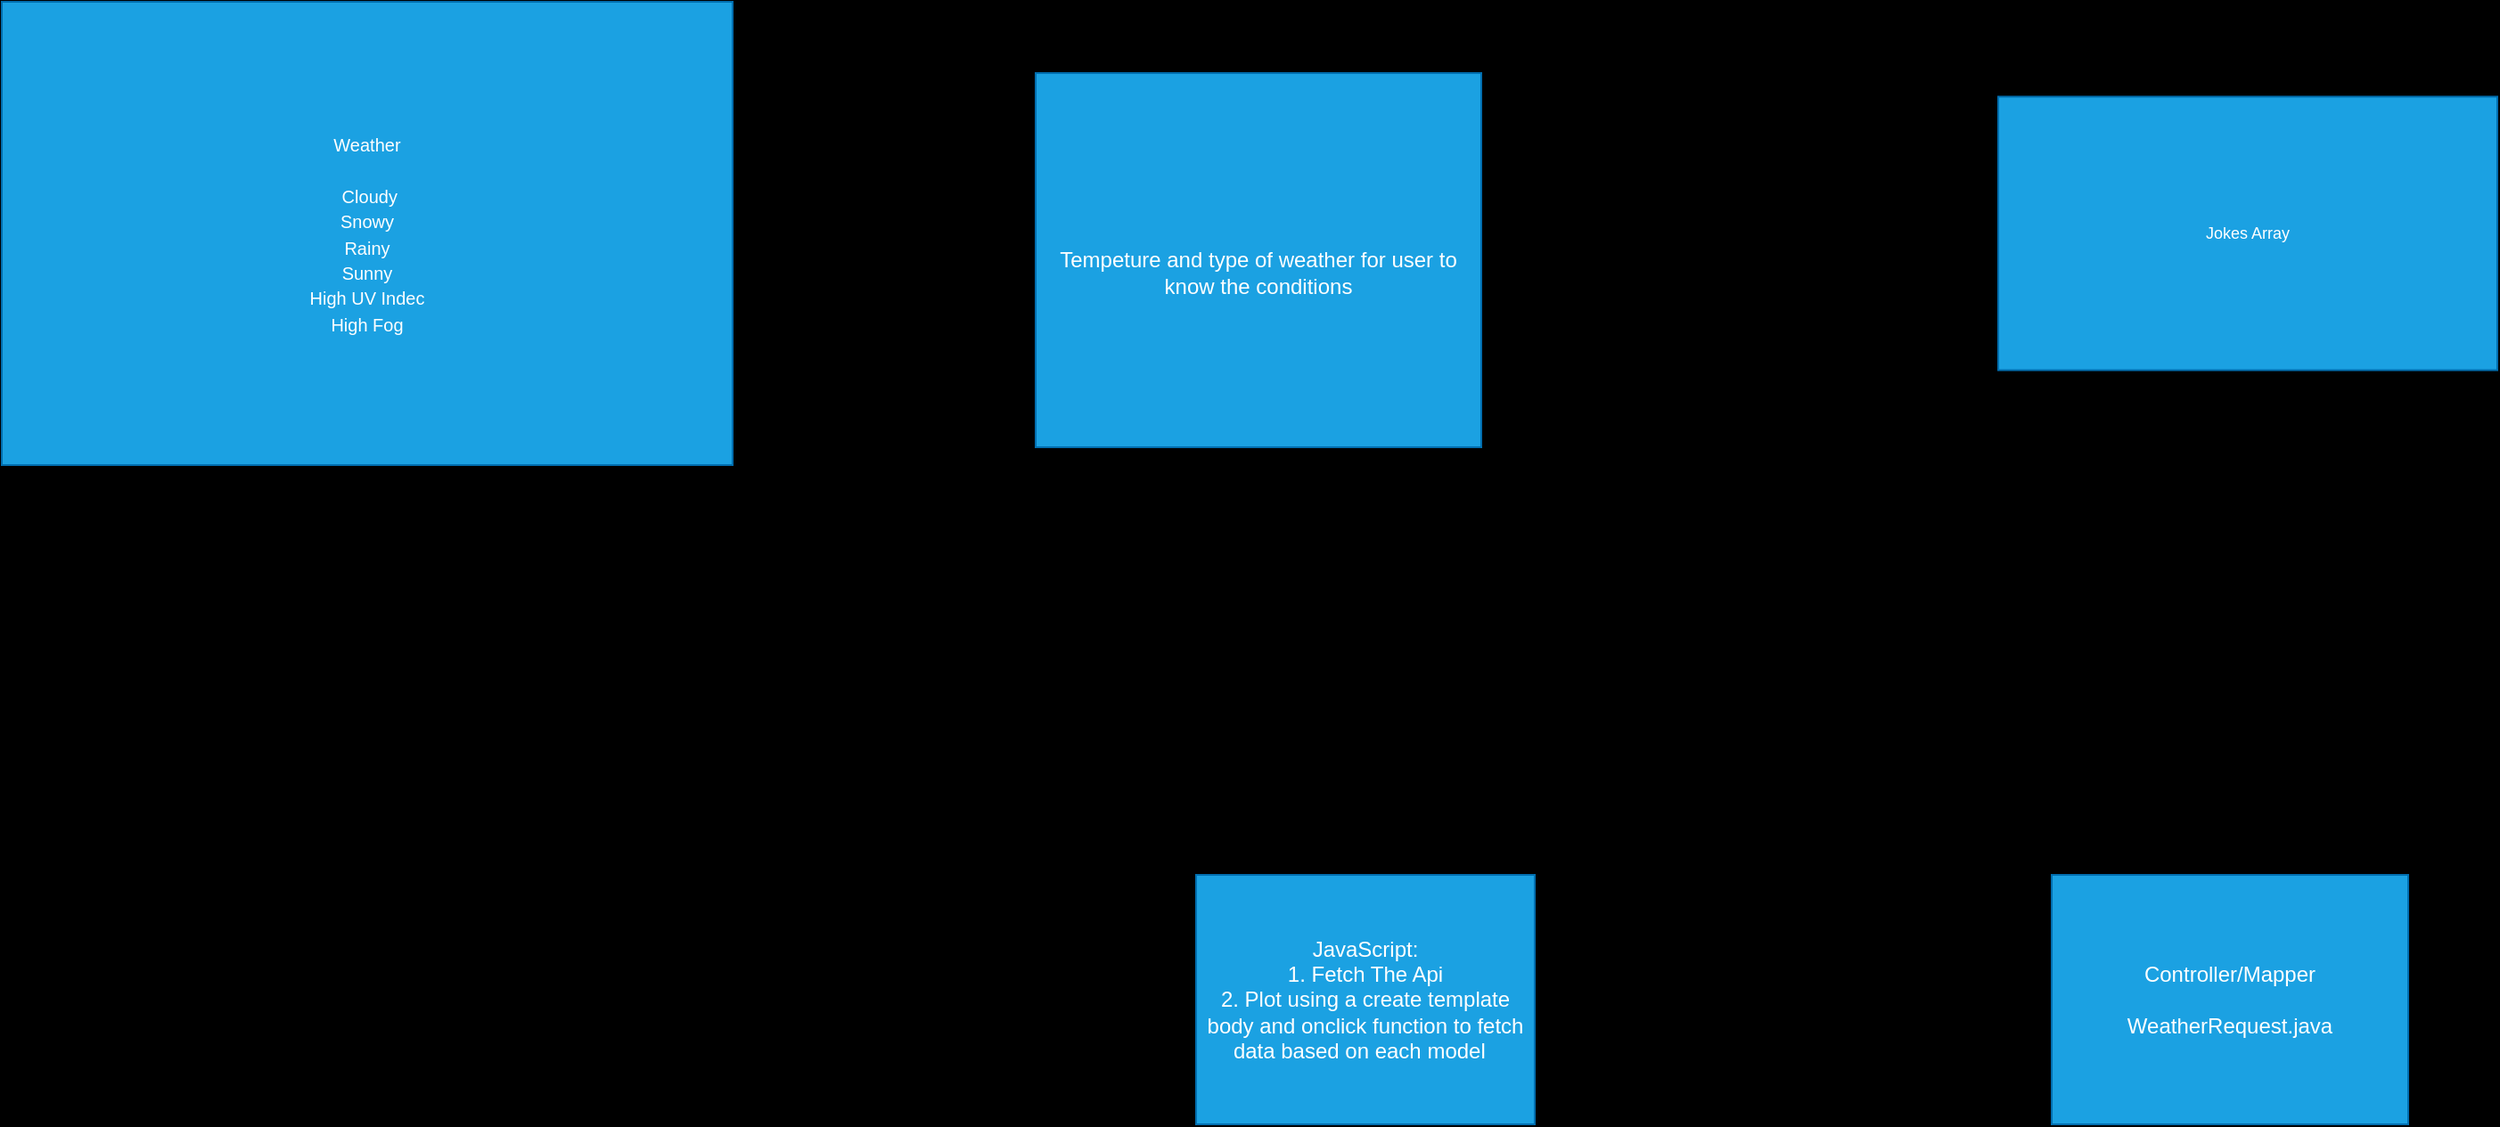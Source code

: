 <mxfile>
    <diagram id="S22Hv3pzq5iM8Lb1_hDw" name="Page-1">
        <mxGraphModel dx="1956" dy="1624" grid="1" gridSize="10" guides="1" tooltips="1" connect="1" arrows="1" fold="1" page="1" pageScale="1" pageWidth="850" pageHeight="1100" background="#000000" math="0" shadow="0">
            <root>
                <mxCell id="0"/>
                <mxCell id="1" parent="0"/>
                <mxCell id="9" style="edgeStyle=none;html=1;exitX=1;exitY=0.5;exitDx=0;exitDy=0;fontSize=9;" parent="1" source="2" target="10" edge="1">
                    <mxGeometry relative="1" as="geometry">
                        <mxPoint x="140" y="-90" as="targetPoint"/>
                    </mxGeometry>
                </mxCell>
                <mxCell id="2" value="&lt;span style=&quot;font-size: 10px;&quot;&gt;Weather&lt;br&gt;&lt;br&gt;&amp;nbsp;Cloudy&lt;br&gt;Snowy&lt;br&gt;Rainy&lt;br&gt;Sunny&lt;br&gt;High UV Indec&lt;br&gt;High Fog&lt;br&gt;&lt;/span&gt;" style="whiteSpace=wrap;html=1;fillColor=#1ba1e2;fontColor=#ffffff;strokeColor=#006EAF;" parent="1" vertex="1">
                    <mxGeometry x="-710" y="-840" width="410" height="260" as="geometry"/>
                </mxCell>
                <mxCell id="8" value="&lt;br style=&quot;border-color: rgb(0, 0, 0); color: rgb(255, 255, 255); font-family: Helvetica; font-size: 12px; font-style: normal; font-variant-ligatures: normal; font-variant-caps: normal; font-weight: 400; letter-spacing: normal; orphans: 2; text-align: center; text-indent: 0px; text-transform: none; widows: 2; word-spacing: 0px; -webkit-text-stroke-width: 0px; background-color: rgb(42, 37, 47); text-decoration-thickness: initial; text-decoration-style: initial; text-decoration-color: initial;&quot;&gt;Tempeture and type of weather for user to know the conditions" style="whiteSpace=wrap;html=1;fillColor=#1ba1e2;fontColor=#ffffff;strokeColor=#006EAF;" parent="1" vertex="1">
                    <mxGeometry x="-130" y="-800" width="250" height="210" as="geometry"/>
                </mxCell>
                <mxCell id="11" style="edgeStyle=none;html=1;fontSize=9;" parent="1" source="10" target="12" edge="1">
                    <mxGeometry relative="1" as="geometry">
                        <mxPoint x="600" y="60" as="targetPoint"/>
                        <Array as="points">
                            <mxPoint x="550" y="-350"/>
                        </Array>
                    </mxGeometry>
                </mxCell>
                <mxCell id="10" value="Jokes Array" style="whiteSpace=wrap;html=1;fillColor=#1ba1e2;fontColor=#ffffff;strokeColor=#006EAF;fontSize=9;" parent="1" vertex="1">
                    <mxGeometry x="410" y="-786.75" width="280" height="153.5" as="geometry"/>
                </mxCell>
                <mxCell id="14" style="edgeStyle=none;html=1;" parent="1" source="12" edge="1">
                    <mxGeometry relative="1" as="geometry">
                        <mxPoint x="190" y="-280.0" as="targetPoint"/>
                    </mxGeometry>
                </mxCell>
                <mxCell id="12" value="Controller/Mapper&lt;br&gt;&lt;br&gt;WeatherRequest.java" style="whiteSpace=wrap;html=1;fillColor=#1ba1e2;fontColor=#ffffff;strokeColor=#006EAF;" parent="1" vertex="1">
                    <mxGeometry x="440" y="-350" width="200" height="140" as="geometry"/>
                </mxCell>
                <mxCell id="15" value="JavaScript:&lt;br&gt;1. Fetch The Api&lt;br&gt;2. Plot using a create template body and onclick function to fetch data based on each model&amp;nbsp;&amp;nbsp;" style="whiteSpace=wrap;html=1;fillColor=#1ba1e2;fontColor=#ffffff;strokeColor=#006EAF;" parent="1" vertex="1">
                    <mxGeometry x="-40" y="-350" width="190" height="140" as="geometry"/>
                </mxCell>
            </root>
        </mxGraphModel>
    </diagram>
</mxfile>